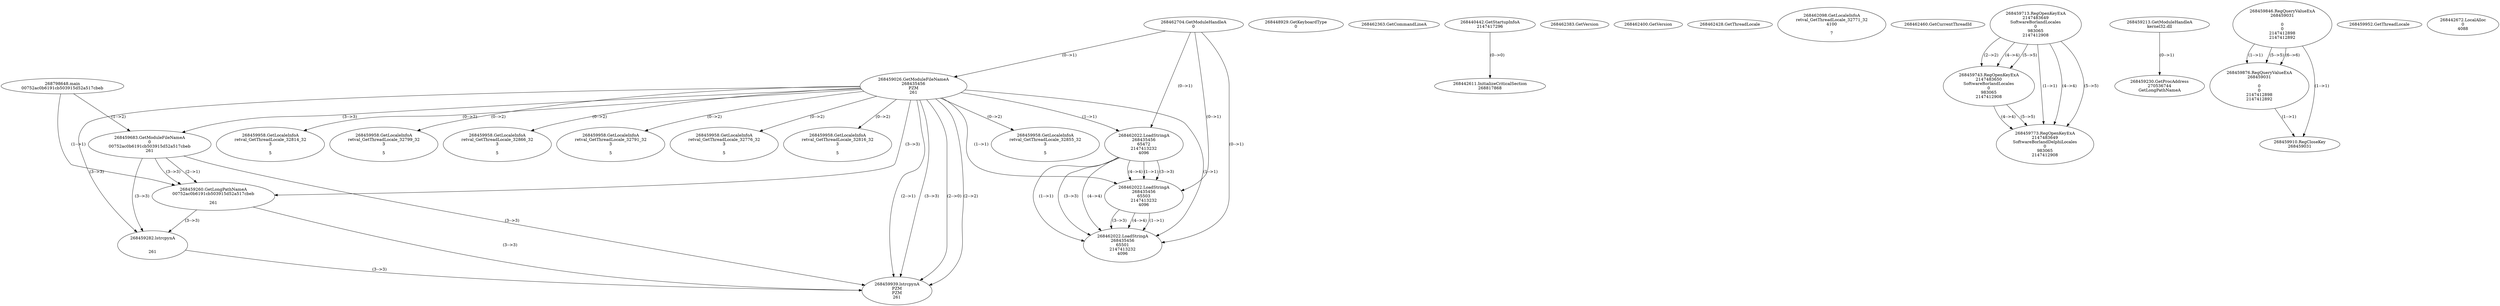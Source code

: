 // Global SCDG with merge call
digraph {
	0 [label="268798648.main
00752ac0b6191cb503915d52a517cbeb"]
	1 [label="268462704.GetModuleHandleA
0"]
	2 [label="268448929.GetKeyboardType
0"]
	3 [label="268462363.GetCommandLineA
"]
	4 [label="268440442.GetStartupInfoA
2147417296"]
	5 [label="268462383.GetVersion
"]
	6 [label="268462400.GetVersion
"]
	7 [label="268462428.GetThreadLocale
"]
	8 [label="268462098.GetLocaleInfoA
retval_GetThreadLocale_32771_32
4100

7"]
	9 [label="268462460.GetCurrentThreadId
"]
	10 [label="268459026.GetModuleFileNameA
268435456
PZM
261"]
	1 -> 10 [label="(0-->1)"]
	11 [label="268459683.GetModuleFileNameA
0
00752ac0b6191cb503915d52a517cbeb
261"]
	0 -> 11 [label="(1-->2)"]
	10 -> 11 [label="(3-->3)"]
	12 [label="268459713.RegOpenKeyExA
2147483649
Software\Borland\Locales
0
983065
2147412908"]
	13 [label="268459743.RegOpenKeyExA
2147483650
Software\Borland\Locales
0
983065
2147412908"]
	12 -> 13 [label="(2-->2)"]
	12 -> 13 [label="(4-->4)"]
	12 -> 13 [label="(5-->5)"]
	14 [label="268459213.GetModuleHandleA
kernel32.dll"]
	15 [label="268459230.GetProcAddress
270536744
GetLongPathNameA"]
	14 -> 15 [label="(0-->1)"]
	16 [label="268459260.GetLongPathNameA
00752ac0b6191cb503915d52a517cbeb

261"]
	0 -> 16 [label="(1-->1)"]
	11 -> 16 [label="(2-->1)"]
	10 -> 16 [label="(3-->3)"]
	11 -> 16 [label="(3-->3)"]
	17 [label="268459282.lstrcpynA


261"]
	10 -> 17 [label="(3-->3)"]
	11 -> 17 [label="(3-->3)"]
	16 -> 17 [label="(3-->3)"]
	18 [label="268459846.RegQueryValueExA
268459031

0
0
2147412898
2147412892"]
	19 [label="268459876.RegQueryValueExA
268459031

0
0
2147412898
2147412892"]
	18 -> 19 [label="(1-->1)"]
	18 -> 19 [label="(5-->5)"]
	18 -> 19 [label="(6-->6)"]
	20 [label="268459910.RegCloseKey
268459031"]
	18 -> 20 [label="(1-->1)"]
	19 -> 20 [label="(1-->1)"]
	21 [label="268459939.lstrcpynA
PZM
PZM
261"]
	10 -> 21 [label="(2-->1)"]
	10 -> 21 [label="(2-->2)"]
	10 -> 21 [label="(3-->3)"]
	11 -> 21 [label="(3-->3)"]
	16 -> 21 [label="(3-->3)"]
	17 -> 21 [label="(3-->3)"]
	10 -> 21 [label="(2-->0)"]
	22 [label="268459952.GetThreadLocale
"]
	23 [label="268459958.GetLocaleInfoA
retval_GetThreadLocale_32855_32
3

5"]
	10 -> 23 [label="(0-->2)"]
	24 [label="268462022.LoadStringA
268435456
65472
2147413232
4096"]
	1 -> 24 [label="(0-->1)"]
	10 -> 24 [label="(1-->1)"]
	25 [label="268459958.GetLocaleInfoA
retval_GetThreadLocale_32814_32
3

5"]
	10 -> 25 [label="(0-->2)"]
	26 [label="268459773.RegOpenKeyExA
2147483649
Software\Borland\Delphi\Locales
0
983065
2147412908"]
	12 -> 26 [label="(1-->1)"]
	12 -> 26 [label="(4-->4)"]
	13 -> 26 [label="(4-->4)"]
	12 -> 26 [label="(5-->5)"]
	13 -> 26 [label="(5-->5)"]
	27 [label="268459958.GetLocaleInfoA
retval_GetThreadLocale_32799_32
3

5"]
	10 -> 27 [label="(0-->2)"]
	28 [label="268462022.LoadStringA
268435456
65503
2147413232
4096"]
	1 -> 28 [label="(0-->1)"]
	10 -> 28 [label="(1-->1)"]
	24 -> 28 [label="(1-->1)"]
	24 -> 28 [label="(3-->3)"]
	24 -> 28 [label="(4-->4)"]
	29 [label="268462022.LoadStringA
268435456
65501
2147413232
4096"]
	1 -> 29 [label="(0-->1)"]
	10 -> 29 [label="(1-->1)"]
	24 -> 29 [label="(1-->1)"]
	28 -> 29 [label="(1-->1)"]
	24 -> 29 [label="(3-->3)"]
	28 -> 29 [label="(3-->3)"]
	24 -> 29 [label="(4-->4)"]
	28 -> 29 [label="(4-->4)"]
	30 [label="268459958.GetLocaleInfoA
retval_GetThreadLocale_32866_32
3

5"]
	10 -> 30 [label="(0-->2)"]
	31 [label="268442611.InitializeCriticalSection
268817868"]
	4 -> 31 [label="(0-->0)"]
	32 [label="268442672.LocalAlloc
0
4088"]
	33 [label="268459958.GetLocaleInfoA
retval_GetThreadLocale_32791_32
3

5"]
	10 -> 33 [label="(0-->2)"]
	34 [label="268459958.GetLocaleInfoA
retval_GetThreadLocale_32776_32
3

5"]
	10 -> 34 [label="(0-->2)"]
	35 [label="268459958.GetLocaleInfoA
retval_GetThreadLocale_32816_32
3

5"]
	10 -> 35 [label="(0-->2)"]
}
